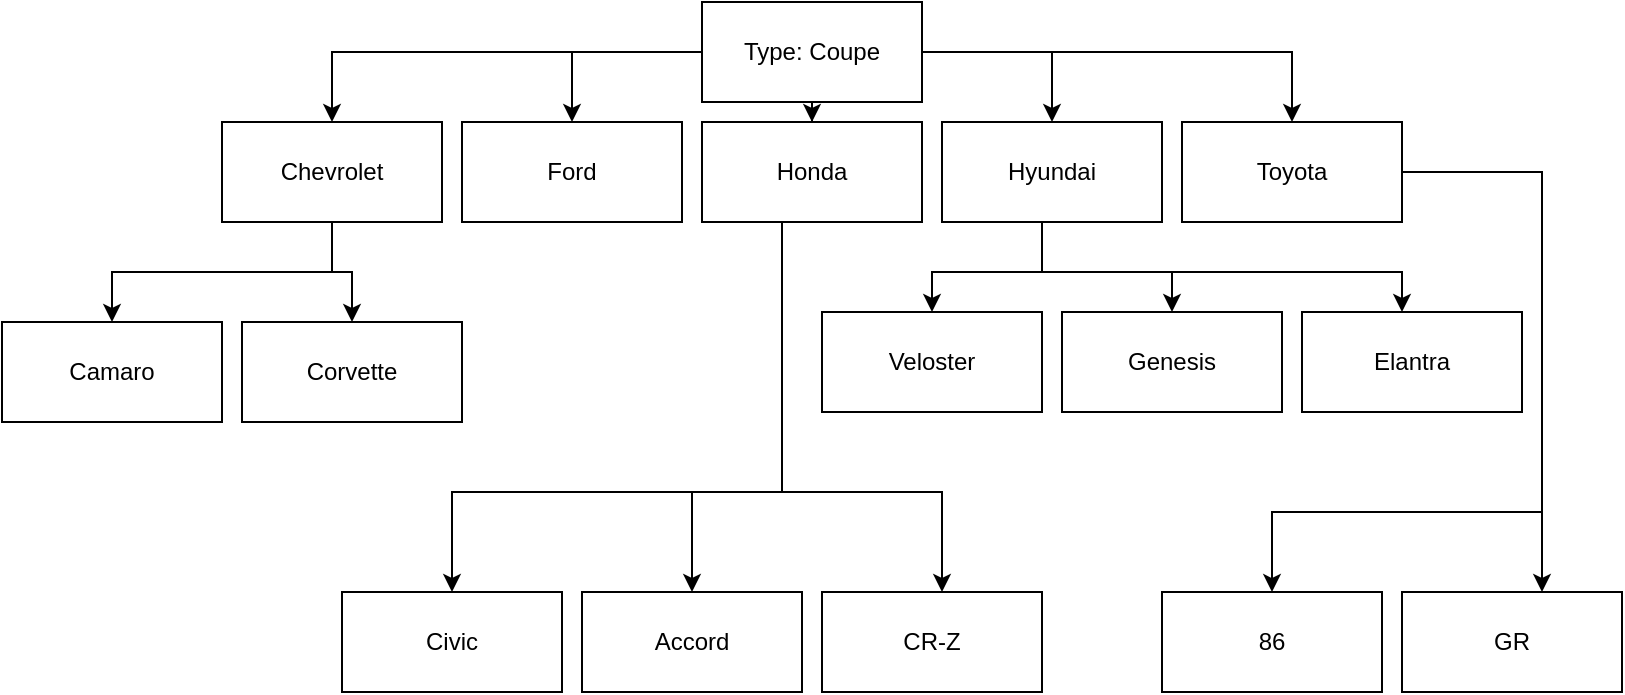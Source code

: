 <mxfile version="22.0.3" type="device" pages="4">
  <diagram id="C5RBs43oDa-KdzZeNtuy" name="Coupe">
    <mxGraphModel dx="1323" dy="932" grid="1" gridSize="10" guides="1" tooltips="1" connect="1" arrows="1" fold="1" page="1" pageScale="1" pageWidth="827" pageHeight="1169" math="0" shadow="0">
      <root>
        <mxCell id="WIyWlLk6GJQsqaUBKTNV-0" />
        <mxCell id="WIyWlLk6GJQsqaUBKTNV-1" parent="WIyWlLk6GJQsqaUBKTNV-0" />
        <mxCell id="TEC39bf14-7v07HxtROs-0" style="edgeStyle=orthogonalEdgeStyle;rounded=0;orthogonalLoop=1;jettySize=auto;html=1;" edge="1" parent="WIyWlLk6GJQsqaUBKTNV-1" source="YfvLvXXdQ2uLKOiTyaYq-8" target="YfvLvXXdQ2uLKOiTyaYq-14">
          <mxGeometry relative="1" as="geometry" />
        </mxCell>
        <mxCell id="TEC39bf14-7v07HxtROs-1" style="edgeStyle=orthogonalEdgeStyle;rounded=0;orthogonalLoop=1;jettySize=auto;html=1;" edge="1" parent="WIyWlLk6GJQsqaUBKTNV-1" source="YfvLvXXdQ2uLKOiTyaYq-8" target="YfvLvXXdQ2uLKOiTyaYq-15">
          <mxGeometry relative="1" as="geometry" />
        </mxCell>
        <mxCell id="TEC39bf14-7v07HxtROs-2" style="edgeStyle=orthogonalEdgeStyle;rounded=0;orthogonalLoop=1;jettySize=auto;html=1;" edge="1" parent="WIyWlLk6GJQsqaUBKTNV-1" source="YfvLvXXdQ2uLKOiTyaYq-8" target="YfvLvXXdQ2uLKOiTyaYq-16">
          <mxGeometry relative="1" as="geometry" />
        </mxCell>
        <mxCell id="TEC39bf14-7v07HxtROs-3" style="edgeStyle=orthogonalEdgeStyle;rounded=0;orthogonalLoop=1;jettySize=auto;html=1;" edge="1" parent="WIyWlLk6GJQsqaUBKTNV-1" source="YfvLvXXdQ2uLKOiTyaYq-8" target="YfvLvXXdQ2uLKOiTyaYq-17">
          <mxGeometry relative="1" as="geometry" />
        </mxCell>
        <mxCell id="TEC39bf14-7v07HxtROs-4" style="edgeStyle=orthogonalEdgeStyle;rounded=0;orthogonalLoop=1;jettySize=auto;html=1;" edge="1" parent="WIyWlLk6GJQsqaUBKTNV-1" source="YfvLvXXdQ2uLKOiTyaYq-8" target="YfvLvXXdQ2uLKOiTyaYq-19">
          <mxGeometry relative="1" as="geometry" />
        </mxCell>
        <mxCell id="YfvLvXXdQ2uLKOiTyaYq-8" value="Type: Coupe" style="html=1;whiteSpace=wrap;" vertex="1" parent="WIyWlLk6GJQsqaUBKTNV-1">
          <mxGeometry x="350" y="55" width="110" height="50" as="geometry" />
        </mxCell>
        <mxCell id="9wJ-hpSK1sCRKTLf4y_i-1" style="edgeStyle=orthogonalEdgeStyle;rounded=0;orthogonalLoop=1;jettySize=auto;html=1;" edge="1" parent="WIyWlLk6GJQsqaUBKTNV-1" source="YfvLvXXdQ2uLKOiTyaYq-14" target="9wJ-hpSK1sCRKTLf4y_i-0">
          <mxGeometry relative="1" as="geometry" />
        </mxCell>
        <mxCell id="9wJ-hpSK1sCRKTLf4y_i-4" style="edgeStyle=orthogonalEdgeStyle;rounded=0;orthogonalLoop=1;jettySize=auto;html=1;" edge="1" parent="WIyWlLk6GJQsqaUBKTNV-1" source="YfvLvXXdQ2uLKOiTyaYq-14" target="9wJ-hpSK1sCRKTLf4y_i-2">
          <mxGeometry relative="1" as="geometry" />
        </mxCell>
        <mxCell id="YfvLvXXdQ2uLKOiTyaYq-14" value="Chevrolet" style="html=1;whiteSpace=wrap;" vertex="1" parent="WIyWlLk6GJQsqaUBKTNV-1">
          <mxGeometry x="110" y="115" width="110" height="50" as="geometry" />
        </mxCell>
        <mxCell id="YfvLvXXdQ2uLKOiTyaYq-15" value="Ford" style="html=1;whiteSpace=wrap;" vertex="1" parent="WIyWlLk6GJQsqaUBKTNV-1">
          <mxGeometry x="230" y="115" width="110" height="50" as="geometry" />
        </mxCell>
        <mxCell id="9wJ-hpSK1sCRKTLf4y_i-6" style="edgeStyle=orthogonalEdgeStyle;rounded=0;orthogonalLoop=1;jettySize=auto;html=1;entryX=0.5;entryY=0;entryDx=0;entryDy=0;" edge="1" parent="WIyWlLk6GJQsqaUBKTNV-1" source="YfvLvXXdQ2uLKOiTyaYq-16" target="9wJ-hpSK1sCRKTLf4y_i-3">
          <mxGeometry relative="1" as="geometry">
            <Array as="points">
              <mxPoint x="390" y="300" />
              <mxPoint x="225" y="300" />
            </Array>
          </mxGeometry>
        </mxCell>
        <mxCell id="9wJ-hpSK1sCRKTLf4y_i-8" style="edgeStyle=orthogonalEdgeStyle;rounded=0;orthogonalLoop=1;jettySize=auto;html=1;" edge="1" parent="WIyWlLk6GJQsqaUBKTNV-1" source="YfvLvXXdQ2uLKOiTyaYq-16" target="9wJ-hpSK1sCRKTLf4y_i-7">
          <mxGeometry relative="1" as="geometry">
            <Array as="points">
              <mxPoint x="390" y="300" />
              <mxPoint x="345" y="300" />
            </Array>
          </mxGeometry>
        </mxCell>
        <mxCell id="9wJ-hpSK1sCRKTLf4y_i-14" style="edgeStyle=orthogonalEdgeStyle;rounded=0;orthogonalLoop=1;jettySize=auto;html=1;" edge="1" parent="WIyWlLk6GJQsqaUBKTNV-1" source="YfvLvXXdQ2uLKOiTyaYq-16" target="9wJ-hpSK1sCRKTLf4y_i-9">
          <mxGeometry relative="1" as="geometry">
            <Array as="points">
              <mxPoint x="390" y="300" />
              <mxPoint x="470" y="300" />
            </Array>
          </mxGeometry>
        </mxCell>
        <mxCell id="YfvLvXXdQ2uLKOiTyaYq-16" value="Honda" style="html=1;whiteSpace=wrap;" vertex="1" parent="WIyWlLk6GJQsqaUBKTNV-1">
          <mxGeometry x="350" y="115" width="110" height="50" as="geometry" />
        </mxCell>
        <mxCell id="9wJ-hpSK1sCRKTLf4y_i-18" style="edgeStyle=orthogonalEdgeStyle;rounded=0;orthogonalLoop=1;jettySize=auto;html=1;" edge="1" parent="WIyWlLk6GJQsqaUBKTNV-1" source="YfvLvXXdQ2uLKOiTyaYq-17" target="9wJ-hpSK1sCRKTLf4y_i-15">
          <mxGeometry relative="1" as="geometry">
            <Array as="points">
              <mxPoint x="520" y="190" />
              <mxPoint x="465" y="190" />
            </Array>
          </mxGeometry>
        </mxCell>
        <mxCell id="9wJ-hpSK1sCRKTLf4y_i-19" style="edgeStyle=orthogonalEdgeStyle;rounded=0;orthogonalLoop=1;jettySize=auto;html=1;" edge="1" parent="WIyWlLk6GJQsqaUBKTNV-1" source="YfvLvXXdQ2uLKOiTyaYq-17" target="9wJ-hpSK1sCRKTLf4y_i-16">
          <mxGeometry relative="1" as="geometry">
            <Array as="points">
              <mxPoint x="520" y="190" />
              <mxPoint x="585" y="190" />
            </Array>
          </mxGeometry>
        </mxCell>
        <mxCell id="9wJ-hpSK1sCRKTLf4y_i-20" style="edgeStyle=orthogonalEdgeStyle;rounded=0;orthogonalLoop=1;jettySize=auto;html=1;" edge="1" parent="WIyWlLk6GJQsqaUBKTNV-1">
          <mxGeometry relative="1" as="geometry">
            <mxPoint x="520" y="165" as="sourcePoint" />
            <mxPoint x="700" y="210" as="targetPoint" />
            <Array as="points">
              <mxPoint x="520" y="190" />
              <mxPoint x="700" y="190" />
            </Array>
          </mxGeometry>
        </mxCell>
        <mxCell id="YfvLvXXdQ2uLKOiTyaYq-17" value="Hyundai" style="html=1;whiteSpace=wrap;" vertex="1" parent="WIyWlLk6GJQsqaUBKTNV-1">
          <mxGeometry x="470" y="115" width="110" height="50" as="geometry" />
        </mxCell>
        <mxCell id="9wJ-hpSK1sCRKTLf4y_i-21" style="edgeStyle=orthogonalEdgeStyle;rounded=0;orthogonalLoop=1;jettySize=auto;html=1;" edge="1" parent="WIyWlLk6GJQsqaUBKTNV-1" source="YfvLvXXdQ2uLKOiTyaYq-19" target="9wJ-hpSK1sCRKTLf4y_i-23">
          <mxGeometry relative="1" as="geometry">
            <mxPoint x="770" y="350" as="targetPoint" />
            <Array as="points">
              <mxPoint x="770" y="140" />
            </Array>
          </mxGeometry>
        </mxCell>
        <mxCell id="9wJ-hpSK1sCRKTLf4y_i-24" style="edgeStyle=orthogonalEdgeStyle;rounded=0;orthogonalLoop=1;jettySize=auto;html=1;entryX=0.5;entryY=0;entryDx=0;entryDy=0;" edge="1" parent="WIyWlLk6GJQsqaUBKTNV-1" source="YfvLvXXdQ2uLKOiTyaYq-19" target="9wJ-hpSK1sCRKTLf4y_i-22">
          <mxGeometry relative="1" as="geometry">
            <Array as="points">
              <mxPoint x="770" y="140" />
              <mxPoint x="770" y="310" />
              <mxPoint x="635" y="310" />
            </Array>
          </mxGeometry>
        </mxCell>
        <mxCell id="YfvLvXXdQ2uLKOiTyaYq-19" value="Toyota" style="html=1;whiteSpace=wrap;" vertex="1" parent="WIyWlLk6GJQsqaUBKTNV-1">
          <mxGeometry x="590" y="115" width="110" height="50" as="geometry" />
        </mxCell>
        <mxCell id="9wJ-hpSK1sCRKTLf4y_i-0" value="Camaro" style="html=1;whiteSpace=wrap;" vertex="1" parent="WIyWlLk6GJQsqaUBKTNV-1">
          <mxGeometry y="215" width="110" height="50" as="geometry" />
        </mxCell>
        <mxCell id="9wJ-hpSK1sCRKTLf4y_i-2" value="Corvette" style="html=1;whiteSpace=wrap;" vertex="1" parent="WIyWlLk6GJQsqaUBKTNV-1">
          <mxGeometry x="120" y="215" width="110" height="50" as="geometry" />
        </mxCell>
        <mxCell id="9wJ-hpSK1sCRKTLf4y_i-3" value="Civic" style="html=1;whiteSpace=wrap;" vertex="1" parent="WIyWlLk6GJQsqaUBKTNV-1">
          <mxGeometry x="170" y="350" width="110" height="50" as="geometry" />
        </mxCell>
        <mxCell id="9wJ-hpSK1sCRKTLf4y_i-7" value="Accord" style="html=1;whiteSpace=wrap;" vertex="1" parent="WIyWlLk6GJQsqaUBKTNV-1">
          <mxGeometry x="290" y="350" width="110" height="50" as="geometry" />
        </mxCell>
        <mxCell id="9wJ-hpSK1sCRKTLf4y_i-9" value="CR-Z" style="html=1;whiteSpace=wrap;" vertex="1" parent="WIyWlLk6GJQsqaUBKTNV-1">
          <mxGeometry x="410" y="350" width="110" height="50" as="geometry" />
        </mxCell>
        <mxCell id="9wJ-hpSK1sCRKTLf4y_i-15" value="Veloster" style="html=1;whiteSpace=wrap;" vertex="1" parent="WIyWlLk6GJQsqaUBKTNV-1">
          <mxGeometry x="410" y="210" width="110" height="50" as="geometry" />
        </mxCell>
        <mxCell id="9wJ-hpSK1sCRKTLf4y_i-16" value="Genesis" style="html=1;whiteSpace=wrap;" vertex="1" parent="WIyWlLk6GJQsqaUBKTNV-1">
          <mxGeometry x="530" y="210" width="110" height="50" as="geometry" />
        </mxCell>
        <mxCell id="9wJ-hpSK1sCRKTLf4y_i-17" value="Elantra" style="html=1;whiteSpace=wrap;" vertex="1" parent="WIyWlLk6GJQsqaUBKTNV-1">
          <mxGeometry x="650" y="210" width="110" height="50" as="geometry" />
        </mxCell>
        <mxCell id="9wJ-hpSK1sCRKTLf4y_i-22" value="86" style="html=1;whiteSpace=wrap;" vertex="1" parent="WIyWlLk6GJQsqaUBKTNV-1">
          <mxGeometry x="580" y="350" width="110" height="50" as="geometry" />
        </mxCell>
        <mxCell id="9wJ-hpSK1sCRKTLf4y_i-23" value="GR" style="html=1;whiteSpace=wrap;" vertex="1" parent="WIyWlLk6GJQsqaUBKTNV-1">
          <mxGeometry x="700" y="350" width="110" height="50" as="geometry" />
        </mxCell>
      </root>
    </mxGraphModel>
  </diagram>
  <diagram id="pM9KgGDi7ofe8N7PUY6t" name="Sedan">
    <mxGraphModel dx="3119" dy="1597" grid="1" gridSize="10" guides="1" tooltips="1" connect="1" arrows="1" fold="1" page="1" pageScale="1" pageWidth="850" pageHeight="1100" math="0" shadow="0">
      <root>
        <mxCell id="0" />
        <mxCell id="1" parent="0" />
        <mxCell id="9plVrItZL2sAdA1Covgh-1" style="edgeStyle=orthogonalEdgeStyle;rounded=0;orthogonalLoop=1;jettySize=auto;html=1;" edge="1" parent="1" source="9plVrItZL2sAdA1Covgh-6" target="9plVrItZL2sAdA1Covgh-7">
          <mxGeometry relative="1" as="geometry" />
        </mxCell>
        <mxCell id="9plVrItZL2sAdA1Covgh-2" style="edgeStyle=orthogonalEdgeStyle;rounded=0;orthogonalLoop=1;jettySize=auto;html=1;" edge="1" parent="1" source="9plVrItZL2sAdA1Covgh-6" target="9plVrItZL2sAdA1Covgh-8">
          <mxGeometry relative="1" as="geometry" />
        </mxCell>
        <mxCell id="9plVrItZL2sAdA1Covgh-3" style="edgeStyle=orthogonalEdgeStyle;rounded=0;orthogonalLoop=1;jettySize=auto;html=1;" edge="1" parent="1" source="9plVrItZL2sAdA1Covgh-6" target="9plVrItZL2sAdA1Covgh-9">
          <mxGeometry relative="1" as="geometry" />
        </mxCell>
        <mxCell id="9plVrItZL2sAdA1Covgh-4" style="edgeStyle=orthogonalEdgeStyle;rounded=0;orthogonalLoop=1;jettySize=auto;html=1;" edge="1" parent="1" source="9plVrItZL2sAdA1Covgh-6" target="9plVrItZL2sAdA1Covgh-10">
          <mxGeometry relative="1" as="geometry" />
        </mxCell>
        <mxCell id="9plVrItZL2sAdA1Covgh-5" style="edgeStyle=orthogonalEdgeStyle;rounded=0;orthogonalLoop=1;jettySize=auto;html=1;" edge="1" parent="1" source="9plVrItZL2sAdA1Covgh-6" target="9plVrItZL2sAdA1Covgh-11">
          <mxGeometry relative="1" as="geometry" />
        </mxCell>
        <mxCell id="9plVrItZL2sAdA1Covgh-6" value="Type: Sedan" style="html=1;whiteSpace=wrap;" vertex="1" parent="1">
          <mxGeometry x="350" y="40" width="110" height="50" as="geometry" />
        </mxCell>
        <mxCell id="g2IOx9n7Sjnx91dgmhle-33" style="edgeStyle=orthogonalEdgeStyle;rounded=0;orthogonalLoop=1;jettySize=auto;html=1;entryX=0.5;entryY=0;entryDx=0;entryDy=0;" edge="1" parent="1" source="9plVrItZL2sAdA1Covgh-7" target="g2IOx9n7Sjnx91dgmhle-1">
          <mxGeometry relative="1" as="geometry" />
        </mxCell>
        <mxCell id="g2IOx9n7Sjnx91dgmhle-34" style="edgeStyle=orthogonalEdgeStyle;rounded=0;orthogonalLoop=1;jettySize=auto;html=1;entryX=0.5;entryY=0;entryDx=0;entryDy=0;" edge="1" parent="1" source="9plVrItZL2sAdA1Covgh-7" target="g2IOx9n7Sjnx91dgmhle-2">
          <mxGeometry relative="1" as="geometry" />
        </mxCell>
        <mxCell id="g2IOx9n7Sjnx91dgmhle-35" style="edgeStyle=orthogonalEdgeStyle;rounded=0;orthogonalLoop=1;jettySize=auto;html=1;entryX=0.5;entryY=0;entryDx=0;entryDy=0;" edge="1" parent="1" source="9plVrItZL2sAdA1Covgh-7" target="g2IOx9n7Sjnx91dgmhle-3">
          <mxGeometry relative="1" as="geometry" />
        </mxCell>
        <mxCell id="9plVrItZL2sAdA1Covgh-7" value="Chevrolet" style="html=1;whiteSpace=wrap;" vertex="1" parent="1">
          <mxGeometry x="110" y="140" width="110" height="50" as="geometry" />
        </mxCell>
        <mxCell id="g2IOx9n7Sjnx91dgmhle-15" style="edgeStyle=orthogonalEdgeStyle;rounded=0;orthogonalLoop=1;jettySize=auto;html=1;" edge="1" parent="1" source="9plVrItZL2sAdA1Covgh-8" target="g2IOx9n7Sjnx91dgmhle-14">
          <mxGeometry relative="1" as="geometry">
            <Array as="points">
              <mxPoint x="285" y="270" />
              <mxPoint x="145" y="270" />
            </Array>
          </mxGeometry>
        </mxCell>
        <mxCell id="g2IOx9n7Sjnx91dgmhle-32" style="edgeStyle=orthogonalEdgeStyle;rounded=0;orthogonalLoop=1;jettySize=auto;html=1;" edge="1" parent="1" source="9plVrItZL2sAdA1Covgh-8" target="g2IOx9n7Sjnx91dgmhle-13">
          <mxGeometry relative="1" as="geometry">
            <Array as="points">
              <mxPoint x="285" y="270" />
              <mxPoint x="285" y="270" />
            </Array>
          </mxGeometry>
        </mxCell>
        <mxCell id="9plVrItZL2sAdA1Covgh-8" value="Ford" style="html=1;whiteSpace=wrap;" vertex="1" parent="1">
          <mxGeometry x="230" y="140" width="110" height="50" as="geometry" />
        </mxCell>
        <mxCell id="g2IOx9n7Sjnx91dgmhle-26" style="edgeStyle=orthogonalEdgeStyle;rounded=0;orthogonalLoop=1;jettySize=auto;html=1;" edge="1" parent="1" source="9plVrItZL2sAdA1Covgh-9" target="g2IOx9n7Sjnx91dgmhle-24">
          <mxGeometry relative="1" as="geometry" />
        </mxCell>
        <mxCell id="g2IOx9n7Sjnx91dgmhle-27" style="edgeStyle=orthogonalEdgeStyle;rounded=0;orthogonalLoop=1;jettySize=auto;html=1;entryX=0.25;entryY=0;entryDx=0;entryDy=0;" edge="1" parent="1" source="9plVrItZL2sAdA1Covgh-9" target="g2IOx9n7Sjnx91dgmhle-23">
          <mxGeometry relative="1" as="geometry" />
        </mxCell>
        <mxCell id="g2IOx9n7Sjnx91dgmhle-29" style="edgeStyle=orthogonalEdgeStyle;rounded=0;orthogonalLoop=1;jettySize=auto;html=1;entryX=1;entryY=0.5;entryDx=0;entryDy=0;" edge="1" parent="1" source="9plVrItZL2sAdA1Covgh-9" target="g2IOx9n7Sjnx91dgmhle-21">
          <mxGeometry relative="1" as="geometry">
            <Array as="points">
              <mxPoint x="405" y="210" />
              <mxPoint x="550" y="210" />
              <mxPoint x="550" y="335" />
            </Array>
          </mxGeometry>
        </mxCell>
        <mxCell id="g2IOx9n7Sjnx91dgmhle-30" style="edgeStyle=orthogonalEdgeStyle;rounded=0;orthogonalLoop=1;jettySize=auto;html=1;entryX=0;entryY=0.5;entryDx=0;entryDy=0;" edge="1" parent="1" source="9plVrItZL2sAdA1Covgh-9" target="g2IOx9n7Sjnx91dgmhle-22">
          <mxGeometry relative="1" as="geometry">
            <Array as="points">
              <mxPoint x="405" y="210" />
              <mxPoint x="550" y="210" />
              <mxPoint x="550" y="335" />
            </Array>
          </mxGeometry>
        </mxCell>
        <mxCell id="9plVrItZL2sAdA1Covgh-9" value="Honda" style="html=1;whiteSpace=wrap;" vertex="1" parent="1">
          <mxGeometry x="350" y="140" width="110" height="50" as="geometry" />
        </mxCell>
        <mxCell id="12aVyBaIoyNtVh82mICh-3" style="edgeStyle=orthogonalEdgeStyle;rounded=0;orthogonalLoop=1;jettySize=auto;html=1;entryX=0.5;entryY=0;entryDx=0;entryDy=0;exitX=0.5;exitY=1;exitDx=0;exitDy=0;" edge="1" parent="1" source="9plVrItZL2sAdA1Covgh-10" target="g2IOx9n7Sjnx91dgmhle-46">
          <mxGeometry relative="1" as="geometry">
            <Array as="points">
              <mxPoint x="525" y="200" />
              <mxPoint x="570" y="200" />
              <mxPoint x="570" y="290" />
              <mxPoint x="810" y="290" />
              <mxPoint x="810" y="470" />
              <mxPoint x="675" y="470" />
            </Array>
          </mxGeometry>
        </mxCell>
        <mxCell id="12aVyBaIoyNtVh82mICh-4" style="edgeStyle=orthogonalEdgeStyle;rounded=0;orthogonalLoop=1;jettySize=auto;html=1;exitX=0.5;exitY=1;exitDx=0;exitDy=0;" edge="1" parent="1" source="9plVrItZL2sAdA1Covgh-10" target="g2IOx9n7Sjnx91dgmhle-47">
          <mxGeometry relative="1" as="geometry">
            <Array as="points">
              <mxPoint x="525" y="200" />
              <mxPoint x="570" y="200" />
              <mxPoint x="570" y="290" />
              <mxPoint x="810" y="290" />
            </Array>
          </mxGeometry>
        </mxCell>
        <mxCell id="12aVyBaIoyNtVh82mICh-7" style="edgeStyle=orthogonalEdgeStyle;rounded=0;orthogonalLoop=1;jettySize=auto;html=1;exitX=0.5;exitY=1;exitDx=0;exitDy=0;" edge="1" parent="1" source="9plVrItZL2sAdA1Covgh-10" target="g2IOx9n7Sjnx91dgmhle-48">
          <mxGeometry relative="1" as="geometry">
            <Array as="points">
              <mxPoint x="525" y="200" />
              <mxPoint x="570" y="200" />
              <mxPoint x="570" y="290" />
              <mxPoint x="810" y="290" />
              <mxPoint x="810" y="470" />
              <mxPoint x="915" y="470" />
            </Array>
          </mxGeometry>
        </mxCell>
        <mxCell id="12aVyBaIoyNtVh82mICh-8" style="edgeStyle=orthogonalEdgeStyle;rounded=0;orthogonalLoop=1;jettySize=auto;html=1;exitX=0.5;exitY=1;exitDx=0;exitDy=0;" edge="1" parent="1" source="9plVrItZL2sAdA1Covgh-10" target="g2IOx9n7Sjnx91dgmhle-49">
          <mxGeometry relative="1" as="geometry">
            <Array as="points">
              <mxPoint x="525" y="200" />
              <mxPoint x="570" y="200" />
              <mxPoint x="570" y="290" />
              <mxPoint x="810" y="290" />
              <mxPoint x="810" y="470" />
              <mxPoint x="1035" y="470" />
            </Array>
          </mxGeometry>
        </mxCell>
        <mxCell id="9plVrItZL2sAdA1Covgh-10" value="Hyundai" style="html=1;whiteSpace=wrap;" vertex="1" parent="1">
          <mxGeometry x="470" y="140" width="110" height="50" as="geometry" />
        </mxCell>
        <mxCell id="xtXwI_z-ulZffb0_0070-21" style="edgeStyle=orthogonalEdgeStyle;rounded=0;orthogonalLoop=1;jettySize=auto;html=1;" edge="1" parent="1" source="9plVrItZL2sAdA1Covgh-11" target="xtXwI_z-ulZffb0_0070-1">
          <mxGeometry relative="1" as="geometry" />
        </mxCell>
        <mxCell id="xtXwI_z-ulZffb0_0070-22" style="edgeStyle=orthogonalEdgeStyle;rounded=0;orthogonalLoop=1;jettySize=auto;html=1;" edge="1" parent="1" source="9plVrItZL2sAdA1Covgh-11" target="xtXwI_z-ulZffb0_0070-2">
          <mxGeometry relative="1" as="geometry" />
        </mxCell>
        <mxCell id="xtXwI_z-ulZffb0_0070-23" style="edgeStyle=orthogonalEdgeStyle;rounded=0;orthogonalLoop=1;jettySize=auto;html=1;" edge="1" parent="1" source="9plVrItZL2sAdA1Covgh-11" target="xtXwI_z-ulZffb0_0070-3">
          <mxGeometry relative="1" as="geometry" />
        </mxCell>
        <mxCell id="9plVrItZL2sAdA1Covgh-11" value="Toyota" style="html=1;whiteSpace=wrap;" vertex="1" parent="1">
          <mxGeometry x="590" y="140" width="110" height="50" as="geometry" />
        </mxCell>
        <mxCell id="g2IOx9n7Sjnx91dgmhle-1" value="Cruze" style="html=1;whiteSpace=wrap;" vertex="1" parent="1">
          <mxGeometry x="-250" y="220" width="110" height="50" as="geometry" />
        </mxCell>
        <mxCell id="g2IOx9n7Sjnx91dgmhle-11" style="edgeStyle=orthogonalEdgeStyle;rounded=0;orthogonalLoop=1;jettySize=auto;html=1;" edge="1" parent="1" source="g2IOx9n7Sjnx91dgmhle-2" target="g2IOx9n7Sjnx91dgmhle-9">
          <mxGeometry relative="1" as="geometry">
            <Array as="points">
              <mxPoint x="-75" y="280" />
              <mxPoint x="-125" y="280" />
            </Array>
          </mxGeometry>
        </mxCell>
        <mxCell id="g2IOx9n7Sjnx91dgmhle-12" style="edgeStyle=orthogonalEdgeStyle;rounded=0;orthogonalLoop=1;jettySize=auto;html=1;" edge="1" parent="1" source="g2IOx9n7Sjnx91dgmhle-2" target="g2IOx9n7Sjnx91dgmhle-10">
          <mxGeometry relative="1" as="geometry">
            <Array as="points">
              <mxPoint x="-75" y="280" />
              <mxPoint x="-5" y="280" />
            </Array>
          </mxGeometry>
        </mxCell>
        <mxCell id="g2IOx9n7Sjnx91dgmhle-2" value="Malibu" style="html=1;whiteSpace=wrap;" vertex="1" parent="1">
          <mxGeometry x="-130" y="220" width="110" height="50" as="geometry" />
        </mxCell>
        <mxCell id="g2IOx9n7Sjnx91dgmhle-3" value="Sonic" style="html=1;whiteSpace=wrap;" vertex="1" parent="1">
          <mxGeometry x="-10" y="220" width="110" height="50" as="geometry" />
        </mxCell>
        <mxCell id="g2IOx9n7Sjnx91dgmhle-9" value="2019" style="html=1;whiteSpace=wrap;" vertex="1" parent="1">
          <mxGeometry x="-180" y="300" width="110" height="50" as="geometry" />
        </mxCell>
        <mxCell id="g2IOx9n7Sjnx91dgmhle-10" value="2022" style="html=1;whiteSpace=wrap;" vertex="1" parent="1">
          <mxGeometry x="-60" y="300" width="110" height="50" as="geometry" />
        </mxCell>
        <mxCell id="g2IOx9n7Sjnx91dgmhle-13" value="Taurus" style="html=1;whiteSpace=wrap;" vertex="1" parent="1">
          <mxGeometry x="210" y="290" width="110" height="50" as="geometry" />
        </mxCell>
        <mxCell id="g2IOx9n7Sjnx91dgmhle-19" style="edgeStyle=orthogonalEdgeStyle;rounded=0;orthogonalLoop=1;jettySize=auto;html=1;" edge="1" parent="1" source="g2IOx9n7Sjnx91dgmhle-14" target="g2IOx9n7Sjnx91dgmhle-17">
          <mxGeometry relative="1" as="geometry">
            <Array as="points">
              <mxPoint x="145" y="350" />
              <mxPoint x="105" y="350" />
            </Array>
          </mxGeometry>
        </mxCell>
        <mxCell id="g2IOx9n7Sjnx91dgmhle-31" style="edgeStyle=orthogonalEdgeStyle;rounded=0;orthogonalLoop=1;jettySize=auto;html=1;" edge="1" parent="1" source="g2IOx9n7Sjnx91dgmhle-14" target="g2IOx9n7Sjnx91dgmhle-18">
          <mxGeometry relative="1" as="geometry">
            <Array as="points">
              <mxPoint x="145" y="350" />
              <mxPoint x="210" y="350" />
            </Array>
          </mxGeometry>
        </mxCell>
        <mxCell id="g2IOx9n7Sjnx91dgmhle-14" value="Fusion" style="html=1;whiteSpace=wrap;" vertex="1" parent="1">
          <mxGeometry x="90" y="290" width="110" height="50" as="geometry" />
        </mxCell>
        <mxCell id="g2IOx9n7Sjnx91dgmhle-17" value="2015" style="html=1;whiteSpace=wrap;" vertex="1" parent="1">
          <mxGeometry x="50" y="370" width="110" height="50" as="geometry" />
        </mxCell>
        <mxCell id="g2IOx9n7Sjnx91dgmhle-18" value="2017" style="html=1;whiteSpace=wrap;" vertex="1" parent="1">
          <mxGeometry x="170" y="370" width="110" height="50" as="geometry" />
        </mxCell>
        <mxCell id="g2IOx9n7Sjnx91dgmhle-42" style="edgeStyle=orthogonalEdgeStyle;rounded=0;orthogonalLoop=1;jettySize=auto;html=1;" edge="1" parent="1" source="g2IOx9n7Sjnx91dgmhle-21" target="g2IOx9n7Sjnx91dgmhle-38">
          <mxGeometry relative="1" as="geometry">
            <Array as="points">
              <mxPoint x="465" y="370" />
              <mxPoint x="365" y="370" />
            </Array>
          </mxGeometry>
        </mxCell>
        <mxCell id="g2IOx9n7Sjnx91dgmhle-43" style="edgeStyle=orthogonalEdgeStyle;rounded=0;orthogonalLoop=1;jettySize=auto;html=1;" edge="1" parent="1" source="g2IOx9n7Sjnx91dgmhle-21" target="g2IOx9n7Sjnx91dgmhle-39">
          <mxGeometry relative="1" as="geometry">
            <Array as="points">
              <mxPoint x="465" y="370" />
              <mxPoint x="485" y="370" />
            </Array>
          </mxGeometry>
        </mxCell>
        <mxCell id="g2IOx9n7Sjnx91dgmhle-21" value="Accord" style="html=1;whiteSpace=wrap;" vertex="1" parent="1">
          <mxGeometry x="410" y="310" width="110" height="50" as="geometry" />
        </mxCell>
        <mxCell id="g2IOx9n7Sjnx91dgmhle-44" style="edgeStyle=orthogonalEdgeStyle;rounded=0;orthogonalLoop=1;jettySize=auto;html=1;entryX=0.5;entryY=0;entryDx=0;entryDy=0;" edge="1" parent="1" source="g2IOx9n7Sjnx91dgmhle-22" target="g2IOx9n7Sjnx91dgmhle-37">
          <mxGeometry relative="1" as="geometry">
            <Array as="points">
              <mxPoint x="625" y="370" />
              <mxPoint x="615" y="370" />
            </Array>
          </mxGeometry>
        </mxCell>
        <mxCell id="g2IOx9n7Sjnx91dgmhle-45" style="edgeStyle=orthogonalEdgeStyle;rounded=0;orthogonalLoop=1;jettySize=auto;html=1;" edge="1" parent="1" source="g2IOx9n7Sjnx91dgmhle-22" target="g2IOx9n7Sjnx91dgmhle-36">
          <mxGeometry relative="1" as="geometry">
            <Array as="points">
              <mxPoint x="625" y="370" />
              <mxPoint x="735" y="370" />
            </Array>
          </mxGeometry>
        </mxCell>
        <mxCell id="g2IOx9n7Sjnx91dgmhle-22" value="Civic" style="html=1;whiteSpace=wrap;" vertex="1" parent="1">
          <mxGeometry x="570" y="310" width="110" height="50" as="geometry" />
        </mxCell>
        <mxCell id="g2IOx9n7Sjnx91dgmhle-23" value="Insight" style="html=1;whiteSpace=wrap;" vertex="1" parent="1">
          <mxGeometry x="420" y="230" width="110" height="50" as="geometry" />
        </mxCell>
        <mxCell id="g2IOx9n7Sjnx91dgmhle-24" value="Clarity" style="html=1;whiteSpace=wrap;" vertex="1" parent="1">
          <mxGeometry x="300" y="230" width="110" height="50" as="geometry" />
        </mxCell>
        <mxCell id="g2IOx9n7Sjnx91dgmhle-36" value="2022" style="html=1;whiteSpace=wrap;" vertex="1" parent="1">
          <mxGeometry x="680" y="390" width="110" height="50" as="geometry" />
        </mxCell>
        <mxCell id="g2IOx9n7Sjnx91dgmhle-37" value="2015" style="html=1;whiteSpace=wrap;" vertex="1" parent="1">
          <mxGeometry x="560" y="390" width="110" height="50" as="geometry" />
        </mxCell>
        <mxCell id="g2IOx9n7Sjnx91dgmhle-38" value="2019&lt;span style=&quot;white-space: pre;&quot;&gt;&#x9;&lt;/span&gt;" style="html=1;whiteSpace=wrap;" vertex="1" parent="1">
          <mxGeometry x="310" y="390" width="110" height="50" as="geometry" />
        </mxCell>
        <mxCell id="g2IOx9n7Sjnx91dgmhle-39" value="2021" style="html=1;whiteSpace=wrap;" vertex="1" parent="1">
          <mxGeometry x="430" y="390" width="110" height="50" as="geometry" />
        </mxCell>
        <mxCell id="g2IOx9n7Sjnx91dgmhle-46" value="Accent" style="html=1;whiteSpace=wrap;" vertex="1" parent="1">
          <mxGeometry x="620" y="490" width="110" height="50" as="geometry" />
        </mxCell>
        <mxCell id="12aVyBaIoyNtVh82mICh-30" style="edgeStyle=orthogonalEdgeStyle;rounded=0;orthogonalLoop=1;jettySize=auto;html=1;" edge="1" parent="1" source="g2IOx9n7Sjnx91dgmhle-47" target="12aVyBaIoyNtVh82mICh-9">
          <mxGeometry relative="1" as="geometry">
            <Array as="points">
              <mxPoint x="795" y="550" />
              <mxPoint x="685" y="550" />
            </Array>
          </mxGeometry>
        </mxCell>
        <mxCell id="12aVyBaIoyNtVh82mICh-33" style="edgeStyle=orthogonalEdgeStyle;rounded=0;orthogonalLoop=1;jettySize=auto;html=1;" edge="1" parent="1" source="g2IOx9n7Sjnx91dgmhle-47" target="12aVyBaIoyNtVh82mICh-10">
          <mxGeometry relative="1" as="geometry">
            <Array as="points">
              <mxPoint x="795" y="550" />
              <mxPoint x="815" y="550" />
            </Array>
          </mxGeometry>
        </mxCell>
        <mxCell id="12aVyBaIoyNtVh82mICh-34" style="edgeStyle=orthogonalEdgeStyle;rounded=0;orthogonalLoop=1;jettySize=auto;html=1;" edge="1" parent="1" source="g2IOx9n7Sjnx91dgmhle-47" target="12aVyBaIoyNtVh82mICh-11">
          <mxGeometry relative="1" as="geometry">
            <Array as="points">
              <mxPoint x="795" y="550" />
              <mxPoint x="925" y="550" />
            </Array>
          </mxGeometry>
        </mxCell>
        <mxCell id="g2IOx9n7Sjnx91dgmhle-47" value="Elantra" style="html=1;whiteSpace=wrap;" vertex="1" parent="1">
          <mxGeometry x="740" y="490" width="110" height="50" as="geometry" />
        </mxCell>
        <mxCell id="g2IOx9n7Sjnx91dgmhle-48" value="IONIC" style="html=1;whiteSpace=wrap;" vertex="1" parent="1">
          <mxGeometry x="860" y="490" width="110" height="50" as="geometry" />
        </mxCell>
        <mxCell id="12aVyBaIoyNtVh82mICh-28" style="edgeStyle=orthogonalEdgeStyle;rounded=0;orthogonalLoop=1;jettySize=auto;html=1;" edge="1" parent="1" source="g2IOx9n7Sjnx91dgmhle-49" target="12aVyBaIoyNtVh82mICh-15">
          <mxGeometry relative="1" as="geometry" />
        </mxCell>
        <mxCell id="12aVyBaIoyNtVh82mICh-29" style="edgeStyle=orthogonalEdgeStyle;rounded=0;orthogonalLoop=1;jettySize=auto;html=1;" edge="1" parent="1" source="g2IOx9n7Sjnx91dgmhle-49" target="12aVyBaIoyNtVh82mICh-16">
          <mxGeometry relative="1" as="geometry" />
        </mxCell>
        <mxCell id="g2IOx9n7Sjnx91dgmhle-49" value="Sonata" style="html=1;whiteSpace=wrap;" vertex="1" parent="1">
          <mxGeometry x="980" y="490" width="110" height="50" as="geometry" />
        </mxCell>
        <mxCell id="12aVyBaIoyNtVh82mICh-9" value="2017" style="html=1;whiteSpace=wrap;" vertex="1" parent="1">
          <mxGeometry x="630" y="570" width="110" height="50" as="geometry" />
        </mxCell>
        <mxCell id="12aVyBaIoyNtVh82mICh-10" value="2021" style="html=1;whiteSpace=wrap;" vertex="1" parent="1">
          <mxGeometry x="750" y="570" width="110" height="50" as="geometry" />
        </mxCell>
        <mxCell id="12aVyBaIoyNtVh82mICh-11" value="2022" style="html=1;whiteSpace=wrap;" vertex="1" parent="1">
          <mxGeometry x="870" y="570" width="110" height="50" as="geometry" />
        </mxCell>
        <mxCell id="12aVyBaIoyNtVh82mICh-15" value="2021" style="html=1;whiteSpace=wrap;" vertex="1" parent="1">
          <mxGeometry x="1000" y="570" width="110" height="50" as="geometry" />
        </mxCell>
        <mxCell id="12aVyBaIoyNtVh82mICh-16" value="2022" style="html=1;whiteSpace=wrap;" vertex="1" parent="1">
          <mxGeometry x="1120" y="570" width="110" height="50" as="geometry" />
        </mxCell>
        <mxCell id="xtXwI_z-ulZffb0_0070-13" style="edgeStyle=orthogonalEdgeStyle;rounded=0;orthogonalLoop=1;jettySize=auto;html=1;" edge="1" parent="1" source="xtXwI_z-ulZffb0_0070-1" target="xtXwI_z-ulZffb0_0070-4">
          <mxGeometry relative="1" as="geometry" />
        </mxCell>
        <mxCell id="xtXwI_z-ulZffb0_0070-14" style="edgeStyle=orthogonalEdgeStyle;rounded=0;orthogonalLoop=1;jettySize=auto;html=1;" edge="1" parent="1" source="xtXwI_z-ulZffb0_0070-1" target="xtXwI_z-ulZffb0_0070-5">
          <mxGeometry relative="1" as="geometry" />
        </mxCell>
        <mxCell id="xtXwI_z-ulZffb0_0070-1" value="Avalon" style="html=1;whiteSpace=wrap;" vertex="1" parent="1">
          <mxGeometry x="950" y="200" width="110" height="50" as="geometry" />
        </mxCell>
        <mxCell id="xtXwI_z-ulZffb0_0070-17" style="edgeStyle=orthogonalEdgeStyle;rounded=0;orthogonalLoop=1;jettySize=auto;html=1;" edge="1" parent="1" source="xtXwI_z-ulZffb0_0070-2" target="xtXwI_z-ulZffb0_0070-6">
          <mxGeometry relative="1" as="geometry" />
        </mxCell>
        <mxCell id="xtXwI_z-ulZffb0_0070-18" style="edgeStyle=orthogonalEdgeStyle;rounded=0;orthogonalLoop=1;jettySize=auto;html=1;" edge="1" parent="1" source="xtXwI_z-ulZffb0_0070-2" target="xtXwI_z-ulZffb0_0070-7">
          <mxGeometry relative="1" as="geometry">
            <Array as="points">
              <mxPoint x="1125" y="270" />
              <mxPoint x="1265" y="270" />
            </Array>
          </mxGeometry>
        </mxCell>
        <mxCell id="xtXwI_z-ulZffb0_0070-2" value="Camry" style="html=1;whiteSpace=wrap;" vertex="1" parent="1">
          <mxGeometry x="1070" y="200" width="110" height="50" as="geometry" />
        </mxCell>
        <mxCell id="xtXwI_z-ulZffb0_0070-19" style="edgeStyle=orthogonalEdgeStyle;rounded=0;orthogonalLoop=1;jettySize=auto;html=1;" edge="1" parent="1" source="xtXwI_z-ulZffb0_0070-3" target="xtXwI_z-ulZffb0_0070-8">
          <mxGeometry relative="1" as="geometry" />
        </mxCell>
        <mxCell id="xtXwI_z-ulZffb0_0070-20" style="edgeStyle=orthogonalEdgeStyle;rounded=0;orthogonalLoop=1;jettySize=auto;html=1;" edge="1" parent="1" source="xtXwI_z-ulZffb0_0070-3" target="xtXwI_z-ulZffb0_0070-9">
          <mxGeometry relative="1" as="geometry" />
        </mxCell>
        <mxCell id="xtXwI_z-ulZffb0_0070-3" value="Corolla" style="html=1;whiteSpace=wrap;" vertex="1" parent="1">
          <mxGeometry x="1190" y="200" width="110" height="50" as="geometry" />
        </mxCell>
        <mxCell id="xtXwI_z-ulZffb0_0070-4" value="2014" style="html=1;whiteSpace=wrap;" vertex="1" parent="1">
          <mxGeometry x="840" y="290" width="110" height="50" as="geometry" />
        </mxCell>
        <mxCell id="xtXwI_z-ulZffb0_0070-5" value="2018" style="html=1;whiteSpace=wrap;" vertex="1" parent="1">
          <mxGeometry x="960" y="290" width="110" height="50" as="geometry" />
        </mxCell>
        <mxCell id="xtXwI_z-ulZffb0_0070-6" value="2020" style="html=1;whiteSpace=wrap;" vertex="1" parent="1">
          <mxGeometry x="1090" y="290" width="110" height="50" as="geometry" />
        </mxCell>
        <mxCell id="xtXwI_z-ulZffb0_0070-7" value="2023" style="html=1;whiteSpace=wrap;" vertex="1" parent="1">
          <mxGeometry x="1210" y="290" width="110" height="50" as="geometry" />
        </mxCell>
        <mxCell id="xtXwI_z-ulZffb0_0070-8" value="2020" style="html=1;whiteSpace=wrap;" vertex="1" parent="1">
          <mxGeometry x="1340" y="290" width="110" height="50" as="geometry" />
        </mxCell>
        <mxCell id="xtXwI_z-ulZffb0_0070-9" value="2021" style="html=1;whiteSpace=wrap;" vertex="1" parent="1">
          <mxGeometry x="1460" y="290" width="110" height="50" as="geometry" />
        </mxCell>
      </root>
    </mxGraphModel>
  </diagram>
  <diagram id="plNjrFt3l2I0UYpXdf8i" name="SUV">
    <mxGraphModel dx="3497" dy="1863" grid="1" gridSize="10" guides="1" tooltips="1" connect="1" arrows="1" fold="1" page="1" pageScale="1" pageWidth="850" pageHeight="1100" math="0" shadow="0">
      <root>
        <mxCell id="0" />
        <mxCell id="1" parent="0" />
        <mxCell id="wPnV0_TXDRr7CrZYhVQ3-1" style="edgeStyle=orthogonalEdgeStyle;rounded=0;orthogonalLoop=1;jettySize=auto;html=1;" edge="1" parent="1" source="wPnV0_TXDRr7CrZYhVQ3-6" target="wPnV0_TXDRr7CrZYhVQ3-7">
          <mxGeometry relative="1" as="geometry" />
        </mxCell>
        <mxCell id="wPnV0_TXDRr7CrZYhVQ3-2" style="edgeStyle=orthogonalEdgeStyle;rounded=0;orthogonalLoop=1;jettySize=auto;html=1;" edge="1" parent="1" source="wPnV0_TXDRr7CrZYhVQ3-6" target="wPnV0_TXDRr7CrZYhVQ3-8">
          <mxGeometry relative="1" as="geometry" />
        </mxCell>
        <mxCell id="wPnV0_TXDRr7CrZYhVQ3-3" style="edgeStyle=orthogonalEdgeStyle;rounded=0;orthogonalLoop=1;jettySize=auto;html=1;" edge="1" parent="1" source="wPnV0_TXDRr7CrZYhVQ3-6" target="wPnV0_TXDRr7CrZYhVQ3-9">
          <mxGeometry relative="1" as="geometry" />
        </mxCell>
        <mxCell id="wPnV0_TXDRr7CrZYhVQ3-4" style="edgeStyle=orthogonalEdgeStyle;rounded=0;orthogonalLoop=1;jettySize=auto;html=1;" edge="1" parent="1" source="wPnV0_TXDRr7CrZYhVQ3-6" target="wPnV0_TXDRr7CrZYhVQ3-10">
          <mxGeometry relative="1" as="geometry" />
        </mxCell>
        <mxCell id="wPnV0_TXDRr7CrZYhVQ3-5" style="edgeStyle=orthogonalEdgeStyle;rounded=0;orthogonalLoop=1;jettySize=auto;html=1;" edge="1" parent="1" source="wPnV0_TXDRr7CrZYhVQ3-6" target="wPnV0_TXDRr7CrZYhVQ3-11">
          <mxGeometry relative="1" as="geometry" />
        </mxCell>
        <mxCell id="wPnV0_TXDRr7CrZYhVQ3-6" value="Type: SUV" style="html=1;whiteSpace=wrap;" vertex="1" parent="1">
          <mxGeometry x="350" y="40" width="110" height="50" as="geometry" />
        </mxCell>
        <mxCell id="TVQ-YZwJjUxJTnT1O2aT-6" style="edgeStyle=orthogonalEdgeStyle;rounded=0;orthogonalLoop=1;jettySize=auto;html=1;" edge="1" parent="1" source="wPnV0_TXDRr7CrZYhVQ3-7" target="TVQ-YZwJjUxJTnT1O2aT-1">
          <mxGeometry relative="1" as="geometry" />
        </mxCell>
        <mxCell id="TVQ-YZwJjUxJTnT1O2aT-7" style="edgeStyle=orthogonalEdgeStyle;rounded=0;orthogonalLoop=1;jettySize=auto;html=1;" edge="1" parent="1" source="wPnV0_TXDRr7CrZYhVQ3-7" target="TVQ-YZwJjUxJTnT1O2aT-2">
          <mxGeometry relative="1" as="geometry" />
        </mxCell>
        <mxCell id="TVQ-YZwJjUxJTnT1O2aT-8" style="edgeStyle=orthogonalEdgeStyle;rounded=0;orthogonalLoop=1;jettySize=auto;html=1;" edge="1" parent="1" source="wPnV0_TXDRr7CrZYhVQ3-7" target="TVQ-YZwJjUxJTnT1O2aT-3">
          <mxGeometry relative="1" as="geometry" />
        </mxCell>
        <mxCell id="TVQ-YZwJjUxJTnT1O2aT-9" style="edgeStyle=orthogonalEdgeStyle;rounded=0;orthogonalLoop=1;jettySize=auto;html=1;" edge="1" parent="1" source="wPnV0_TXDRr7CrZYhVQ3-7" target="TVQ-YZwJjUxJTnT1O2aT-4">
          <mxGeometry relative="1" as="geometry" />
        </mxCell>
        <mxCell id="TVQ-YZwJjUxJTnT1O2aT-10" style="edgeStyle=orthogonalEdgeStyle;rounded=0;orthogonalLoop=1;jettySize=auto;html=1;" edge="1" parent="1" source="wPnV0_TXDRr7CrZYhVQ3-7" target="TVQ-YZwJjUxJTnT1O2aT-5">
          <mxGeometry relative="1" as="geometry" />
        </mxCell>
        <mxCell id="wPnV0_TXDRr7CrZYhVQ3-7" value="Chevrolet" style="html=1;whiteSpace=wrap;" vertex="1" parent="1">
          <mxGeometry x="110" y="110" width="110" height="50" as="geometry" />
        </mxCell>
        <mxCell id="TVQ-YZwJjUxJTnT1O2aT-24" style="edgeStyle=orthogonalEdgeStyle;rounded=0;orthogonalLoop=1;jettySize=auto;html=1;" edge="1" parent="1" source="wPnV0_TXDRr7CrZYhVQ3-8" target="TVQ-YZwJjUxJTnT1O2aT-11">
          <mxGeometry relative="1" as="geometry">
            <Array as="points">
              <mxPoint x="285" y="390" />
              <mxPoint x="15" y="390" />
            </Array>
          </mxGeometry>
        </mxCell>
        <mxCell id="TVQ-YZwJjUxJTnT1O2aT-25" style="edgeStyle=orthogonalEdgeStyle;rounded=0;orthogonalLoop=1;jettySize=auto;html=1;" edge="1" parent="1" source="wPnV0_TXDRr7CrZYhVQ3-8" target="TVQ-YZwJjUxJTnT1O2aT-13">
          <mxGeometry relative="1" as="geometry">
            <Array as="points">
              <mxPoint x="285" y="390" />
              <mxPoint x="135" y="390" />
            </Array>
          </mxGeometry>
        </mxCell>
        <mxCell id="TVQ-YZwJjUxJTnT1O2aT-26" style="edgeStyle=orthogonalEdgeStyle;rounded=0;orthogonalLoop=1;jettySize=auto;html=1;" edge="1" parent="1" source="wPnV0_TXDRr7CrZYhVQ3-8" target="TVQ-YZwJjUxJTnT1O2aT-14">
          <mxGeometry relative="1" as="geometry">
            <Array as="points">
              <mxPoint x="285" y="390" />
              <mxPoint x="260" y="390" />
            </Array>
          </mxGeometry>
        </mxCell>
        <mxCell id="TVQ-YZwJjUxJTnT1O2aT-27" style="edgeStyle=orthogonalEdgeStyle;rounded=0;orthogonalLoop=1;jettySize=auto;html=1;" edge="1" parent="1" source="wPnV0_TXDRr7CrZYhVQ3-8" target="TVQ-YZwJjUxJTnT1O2aT-15">
          <mxGeometry relative="1" as="geometry">
            <Array as="points">
              <mxPoint x="285" y="390" />
              <mxPoint x="375" y="390" />
            </Array>
          </mxGeometry>
        </mxCell>
        <mxCell id="TVQ-YZwJjUxJTnT1O2aT-28" style="edgeStyle=orthogonalEdgeStyle;rounded=0;orthogonalLoop=1;jettySize=auto;html=1;" edge="1" parent="1" source="wPnV0_TXDRr7CrZYhVQ3-8" target="TVQ-YZwJjUxJTnT1O2aT-16">
          <mxGeometry relative="1" as="geometry">
            <Array as="points">
              <mxPoint x="285" y="390" />
              <mxPoint x="495" y="390" />
            </Array>
          </mxGeometry>
        </mxCell>
        <mxCell id="wPnV0_TXDRr7CrZYhVQ3-8" value="Ford" style="html=1;whiteSpace=wrap;" vertex="1" parent="1">
          <mxGeometry x="230" y="110" width="110" height="50" as="geometry" />
        </mxCell>
        <mxCell id="TVQ-YZwJjUxJTnT1O2aT-32" style="edgeStyle=orthogonalEdgeStyle;rounded=0;orthogonalLoop=1;jettySize=auto;html=1;" edge="1" parent="1" source="wPnV0_TXDRr7CrZYhVQ3-9" target="TVQ-YZwJjUxJTnT1O2aT-29">
          <mxGeometry relative="1" as="geometry">
            <Array as="points">
              <mxPoint x="405" y="190" />
              <mxPoint x="355" y="190" />
            </Array>
          </mxGeometry>
        </mxCell>
        <mxCell id="TVQ-YZwJjUxJTnT1O2aT-33" style="edgeStyle=orthogonalEdgeStyle;rounded=0;orthogonalLoop=1;jettySize=auto;html=1;" edge="1" parent="1" source="wPnV0_TXDRr7CrZYhVQ3-9" target="TVQ-YZwJjUxJTnT1O2aT-30">
          <mxGeometry relative="1" as="geometry">
            <Array as="points">
              <mxPoint x="405" y="190" />
              <mxPoint x="475" y="190" />
            </Array>
          </mxGeometry>
        </mxCell>
        <mxCell id="TVQ-YZwJjUxJTnT1O2aT-34" style="edgeStyle=orthogonalEdgeStyle;rounded=0;orthogonalLoop=1;jettySize=auto;html=1;" edge="1" parent="1" source="wPnV0_TXDRr7CrZYhVQ3-9" target="TVQ-YZwJjUxJTnT1O2aT-31">
          <mxGeometry relative="1" as="geometry">
            <Array as="points">
              <mxPoint x="405" y="190" />
              <mxPoint x="595" y="190" />
            </Array>
          </mxGeometry>
        </mxCell>
        <mxCell id="wPnV0_TXDRr7CrZYhVQ3-9" value="Honda" style="html=1;whiteSpace=wrap;" vertex="1" parent="1">
          <mxGeometry x="350" y="110" width="110" height="50" as="geometry" />
        </mxCell>
        <mxCell id="TVQ-YZwJjUxJTnT1O2aT-48" style="edgeStyle=orthogonalEdgeStyle;rounded=0;orthogonalLoop=1;jettySize=auto;html=1;" edge="1" parent="1" source="wPnV0_TXDRr7CrZYhVQ3-10" target="TVQ-YZwJjUxJTnT1O2aT-43">
          <mxGeometry relative="1" as="geometry">
            <Array as="points">
              <mxPoint x="525" y="170" />
              <mxPoint x="730" y="170" />
              <mxPoint x="730" y="540" />
              <mxPoint x="615" y="540" />
            </Array>
          </mxGeometry>
        </mxCell>
        <mxCell id="TVQ-YZwJjUxJTnT1O2aT-49" style="edgeStyle=orthogonalEdgeStyle;rounded=0;orthogonalLoop=1;jettySize=auto;html=1;" edge="1" parent="1" source="wPnV0_TXDRr7CrZYhVQ3-10" target="TVQ-YZwJjUxJTnT1O2aT-44">
          <mxGeometry relative="1" as="geometry">
            <Array as="points">
              <mxPoint x="525" y="170" />
              <mxPoint x="730" y="170" />
            </Array>
          </mxGeometry>
        </mxCell>
        <mxCell id="TVQ-YZwJjUxJTnT1O2aT-50" style="edgeStyle=orthogonalEdgeStyle;rounded=0;orthogonalLoop=1;jettySize=auto;html=1;" edge="1" parent="1" source="wPnV0_TXDRr7CrZYhVQ3-10" target="TVQ-YZwJjUxJTnT1O2aT-45">
          <mxGeometry relative="1" as="geometry">
            <Array as="points">
              <mxPoint x="525" y="170" />
              <mxPoint x="730" y="170" />
              <mxPoint x="730" y="540" />
              <mxPoint x="850" y="540" />
            </Array>
          </mxGeometry>
        </mxCell>
        <mxCell id="TVQ-YZwJjUxJTnT1O2aT-51" style="edgeStyle=orthogonalEdgeStyle;rounded=0;orthogonalLoop=1;jettySize=auto;html=1;" edge="1" parent="1" source="wPnV0_TXDRr7CrZYhVQ3-10" target="TVQ-YZwJjUxJTnT1O2aT-46">
          <mxGeometry relative="1" as="geometry">
            <Array as="points">
              <mxPoint x="525" y="170" />
              <mxPoint x="730" y="170" />
              <mxPoint x="730" y="540" />
              <mxPoint x="975" y="540" />
            </Array>
          </mxGeometry>
        </mxCell>
        <mxCell id="wPnV0_TXDRr7CrZYhVQ3-10" value="Hyundai" style="html=1;whiteSpace=wrap;" vertex="1" parent="1">
          <mxGeometry x="470" y="110" width="110" height="50" as="geometry" />
        </mxCell>
        <mxCell id="TVQ-YZwJjUxJTnT1O2aT-62" style="edgeStyle=orthogonalEdgeStyle;rounded=0;orthogonalLoop=1;jettySize=auto;html=1;" edge="1" parent="1" source="wPnV0_TXDRr7CrZYhVQ3-11" target="TVQ-YZwJjUxJTnT1O2aT-59">
          <mxGeometry relative="1" as="geometry" />
        </mxCell>
        <mxCell id="TVQ-YZwJjUxJTnT1O2aT-63" style="edgeStyle=orthogonalEdgeStyle;rounded=0;orthogonalLoop=1;jettySize=auto;html=1;" edge="1" parent="1" source="wPnV0_TXDRr7CrZYhVQ3-11" target="TVQ-YZwJjUxJTnT1O2aT-58">
          <mxGeometry relative="1" as="geometry" />
        </mxCell>
        <mxCell id="TVQ-YZwJjUxJTnT1O2aT-64" style="edgeStyle=orthogonalEdgeStyle;rounded=0;orthogonalLoop=1;jettySize=auto;html=1;" edge="1" parent="1" source="wPnV0_TXDRr7CrZYhVQ3-11" target="TVQ-YZwJjUxJTnT1O2aT-60">
          <mxGeometry relative="1" as="geometry" />
        </mxCell>
        <mxCell id="TVQ-YZwJjUxJTnT1O2aT-65" style="edgeStyle=orthogonalEdgeStyle;rounded=0;orthogonalLoop=1;jettySize=auto;html=1;" edge="1" parent="1" source="wPnV0_TXDRr7CrZYhVQ3-11" target="TVQ-YZwJjUxJTnT1O2aT-61">
          <mxGeometry relative="1" as="geometry" />
        </mxCell>
        <mxCell id="AmNSCIZgiMtKOcnhmzwR-1" style="edgeStyle=orthogonalEdgeStyle;rounded=0;orthogonalLoop=1;jettySize=auto;html=1;" edge="1" parent="1" source="wPnV0_TXDRr7CrZYhVQ3-11" target="TVQ-YZwJjUxJTnT1O2aT-67">
          <mxGeometry relative="1" as="geometry" />
        </mxCell>
        <mxCell id="AmNSCIZgiMtKOcnhmzwR-2" style="edgeStyle=orthogonalEdgeStyle;rounded=0;orthogonalLoop=1;jettySize=auto;html=1;" edge="1" parent="1" source="wPnV0_TXDRr7CrZYhVQ3-11" target="TVQ-YZwJjUxJTnT1O2aT-66">
          <mxGeometry relative="1" as="geometry" />
        </mxCell>
        <mxCell id="wPnV0_TXDRr7CrZYhVQ3-11" value="Toyota" style="html=1;whiteSpace=wrap;" vertex="1" parent="1">
          <mxGeometry x="590" y="110" width="110" height="50" as="geometry" />
        </mxCell>
        <mxCell id="TVQ-YZwJjUxJTnT1O2aT-1" value="Blazer" style="html=1;whiteSpace=wrap;" vertex="1" parent="1">
          <mxGeometry x="-430" y="220" width="110" height="50" as="geometry" />
        </mxCell>
        <mxCell id="TVQ-YZwJjUxJTnT1O2aT-2" value="Equinox" style="html=1;whiteSpace=wrap;" vertex="1" parent="1">
          <mxGeometry x="-310" y="220" width="110" height="50" as="geometry" />
        </mxCell>
        <mxCell id="TVQ-YZwJjUxJTnT1O2aT-3" value="Tahoe" style="html=1;whiteSpace=wrap;" vertex="1" parent="1">
          <mxGeometry x="-190" y="220" width="110" height="50" as="geometry" />
        </mxCell>
        <mxCell id="TVQ-YZwJjUxJTnT1O2aT-4" value="Trailblazer" style="html=1;whiteSpace=wrap;" vertex="1" parent="1">
          <mxGeometry x="-70" y="220" width="110" height="50" as="geometry" />
        </mxCell>
        <mxCell id="TVQ-YZwJjUxJTnT1O2aT-5" value="Traverse" style="html=1;whiteSpace=wrap;" vertex="1" parent="1">
          <mxGeometry x="50" y="220" width="110" height="50" as="geometry" />
        </mxCell>
        <mxCell id="TVQ-YZwJjUxJTnT1O2aT-11" value="Bronco" style="html=1;whiteSpace=wrap;" vertex="1" parent="1">
          <mxGeometry x="-40" y="420" width="110" height="50" as="geometry" />
        </mxCell>
        <mxCell id="TVQ-YZwJjUxJTnT1O2aT-13" value="Escape" style="html=1;whiteSpace=wrap;" vertex="1" parent="1">
          <mxGeometry x="80" y="420" width="110" height="50" as="geometry" />
        </mxCell>
        <mxCell id="TVQ-YZwJjUxJTnT1O2aT-14" value="Expedition" style="html=1;whiteSpace=wrap;" vertex="1" parent="1">
          <mxGeometry x="200" y="420" width="110" height="50" as="geometry" />
        </mxCell>
        <mxCell id="TVQ-YZwJjUxJTnT1O2aT-21" style="edgeStyle=orthogonalEdgeStyle;rounded=0;orthogonalLoop=1;jettySize=auto;html=1;" edge="1" parent="1" source="TVQ-YZwJjUxJTnT1O2aT-15" target="TVQ-YZwJjUxJTnT1O2aT-17">
          <mxGeometry relative="1" as="geometry" />
        </mxCell>
        <mxCell id="TVQ-YZwJjUxJTnT1O2aT-15" value="Explorer" style="html=1;whiteSpace=wrap;" vertex="1" parent="1">
          <mxGeometry x="320" y="420" width="110" height="50" as="geometry" />
        </mxCell>
        <mxCell id="TVQ-YZwJjUxJTnT1O2aT-16" value="Mustang" style="html=1;whiteSpace=wrap;" vertex="1" parent="1">
          <mxGeometry x="440" y="420" width="110" height="50" as="geometry" />
        </mxCell>
        <mxCell id="TVQ-YZwJjUxJTnT1O2aT-22" style="edgeStyle=orthogonalEdgeStyle;rounded=0;orthogonalLoop=1;jettySize=auto;html=1;" edge="1" parent="1" source="TVQ-YZwJjUxJTnT1O2aT-17" target="TVQ-YZwJjUxJTnT1O2aT-19">
          <mxGeometry relative="1" as="geometry" />
        </mxCell>
        <mxCell id="TVQ-YZwJjUxJTnT1O2aT-23" style="edgeStyle=orthogonalEdgeStyle;rounded=0;orthogonalLoop=1;jettySize=auto;html=1;" edge="1" parent="1" source="TVQ-YZwJjUxJTnT1O2aT-17" target="TVQ-YZwJjUxJTnT1O2aT-20">
          <mxGeometry relative="1" as="geometry" />
        </mxCell>
        <mxCell id="TVQ-YZwJjUxJTnT1O2aT-17" value="2020" style="html=1;whiteSpace=wrap;" vertex="1" parent="1">
          <mxGeometry x="320" y="490" width="110" height="50" as="geometry" />
        </mxCell>
        <mxCell id="TVQ-YZwJjUxJTnT1O2aT-19" value="Gasoline" style="html=1;whiteSpace=wrap;" vertex="1" parent="1">
          <mxGeometry x="250" y="570" width="110" height="50" as="geometry" />
        </mxCell>
        <mxCell id="TVQ-YZwJjUxJTnT1O2aT-20" value="Hybrid" style="html=1;whiteSpace=wrap;" vertex="1" parent="1">
          <mxGeometry x="370" y="570" width="110" height="50" as="geometry" />
        </mxCell>
        <mxCell id="TVQ-YZwJjUxJTnT1O2aT-38" style="edgeStyle=orthogonalEdgeStyle;rounded=0;orthogonalLoop=1;jettySize=auto;html=1;" edge="1" parent="1" source="TVQ-YZwJjUxJTnT1O2aT-29" target="TVQ-YZwJjUxJTnT1O2aT-35">
          <mxGeometry relative="1" as="geometry" />
        </mxCell>
        <mxCell id="TVQ-YZwJjUxJTnT1O2aT-29" value="CR-V" style="html=1;whiteSpace=wrap;" vertex="1" parent="1">
          <mxGeometry x="300" y="210" width="110" height="50" as="geometry" />
        </mxCell>
        <mxCell id="TVQ-YZwJjUxJTnT1O2aT-30" value="HR-V" style="html=1;whiteSpace=wrap;" vertex="1" parent="1">
          <mxGeometry x="420" y="210" width="110" height="50" as="geometry" />
        </mxCell>
        <mxCell id="TVQ-YZwJjUxJTnT1O2aT-31" value="Passport" style="html=1;whiteSpace=wrap;" vertex="1" parent="1">
          <mxGeometry x="540" y="210" width="110" height="50" as="geometry" />
        </mxCell>
        <mxCell id="TVQ-YZwJjUxJTnT1O2aT-39" style="edgeStyle=orthogonalEdgeStyle;rounded=0;orthogonalLoop=1;jettySize=auto;html=1;entryX=0.5;entryY=0;entryDx=0;entryDy=0;" edge="1" parent="1" source="TVQ-YZwJjUxJTnT1O2aT-35" target="TVQ-YZwJjUxJTnT1O2aT-36">
          <mxGeometry relative="1" as="geometry">
            <Array as="points">
              <mxPoint x="475" y="305" />
            </Array>
          </mxGeometry>
        </mxCell>
        <mxCell id="TVQ-YZwJjUxJTnT1O2aT-40" style="edgeStyle=orthogonalEdgeStyle;rounded=0;orthogonalLoop=1;jettySize=auto;html=1;" edge="1" parent="1" source="TVQ-YZwJjUxJTnT1O2aT-35" target="TVQ-YZwJjUxJTnT1O2aT-37">
          <mxGeometry relative="1" as="geometry">
            <mxPoint x="550" y="345" as="targetPoint" />
            <Array as="points">
              <mxPoint x="600" y="305" />
            </Array>
          </mxGeometry>
        </mxCell>
        <mxCell id="TVQ-YZwJjUxJTnT1O2aT-35" value="2022" style="html=1;whiteSpace=wrap;" vertex="1" parent="1">
          <mxGeometry x="300" y="280" width="110" height="50" as="geometry" />
        </mxCell>
        <mxCell id="TVQ-YZwJjUxJTnT1O2aT-36" value="Gasoline" style="html=1;whiteSpace=wrap;" vertex="1" parent="1">
          <mxGeometry x="420" y="320" width="110" height="50" as="geometry" />
        </mxCell>
        <mxCell id="TVQ-YZwJjUxJTnT1O2aT-37" value="Hybrid" style="html=1;whiteSpace=wrap;" vertex="1" parent="1">
          <mxGeometry x="540" y="320" width="110" height="50" as="geometry" />
        </mxCell>
        <mxCell id="TVQ-YZwJjUxJTnT1O2aT-56" style="edgeStyle=orthogonalEdgeStyle;rounded=0;orthogonalLoop=1;jettySize=auto;html=1;" edge="1" parent="1" source="TVQ-YZwJjUxJTnT1O2aT-43" target="TVQ-YZwJjUxJTnT1O2aT-53">
          <mxGeometry relative="1" as="geometry" />
        </mxCell>
        <mxCell id="TVQ-YZwJjUxJTnT1O2aT-57" style="edgeStyle=orthogonalEdgeStyle;rounded=0;orthogonalLoop=1;jettySize=auto;html=1;" edge="1" parent="1" source="TVQ-YZwJjUxJTnT1O2aT-43" target="TVQ-YZwJjUxJTnT1O2aT-54">
          <mxGeometry relative="1" as="geometry" />
        </mxCell>
        <mxCell id="TVQ-YZwJjUxJTnT1O2aT-43" value="Kona" style="html=1;whiteSpace=wrap;" vertex="1" parent="1">
          <mxGeometry x="560" y="580" width="110" height="50" as="geometry" />
        </mxCell>
        <mxCell id="TVQ-YZwJjUxJTnT1O2aT-44" value="Palisade" style="html=1;whiteSpace=wrap;" vertex="1" parent="1">
          <mxGeometry x="680" y="580" width="110" height="50" as="geometry" />
        </mxCell>
        <mxCell id="TVQ-YZwJjUxJTnT1O2aT-45" value="Santa Fe" style="html=1;whiteSpace=wrap;" vertex="1" parent="1">
          <mxGeometry x="800" y="580" width="110" height="50" as="geometry" />
        </mxCell>
        <mxCell id="TVQ-YZwJjUxJTnT1O2aT-46" value="Tuscon" style="html=1;whiteSpace=wrap;" vertex="1" parent="1">
          <mxGeometry x="920" y="580" width="110" height="50" as="geometry" />
        </mxCell>
        <mxCell id="TVQ-YZwJjUxJTnT1O2aT-53" value="2020" style="html=1;whiteSpace=wrap;" vertex="1" parent="1">
          <mxGeometry x="520" y="670" width="110" height="50" as="geometry" />
        </mxCell>
        <mxCell id="TVQ-YZwJjUxJTnT1O2aT-54" value="2021" style="html=1;whiteSpace=wrap;" vertex="1" parent="1">
          <mxGeometry x="640" y="670" width="110" height="50" as="geometry" />
        </mxCell>
        <mxCell id="TVQ-YZwJjUxJTnT1O2aT-58" value="bZ4X" style="html=1;whiteSpace=wrap;" vertex="1" parent="1">
          <mxGeometry x="870" y="170" width="110" height="50" as="geometry" />
        </mxCell>
        <mxCell id="TVQ-YZwJjUxJTnT1O2aT-59" value="4Runner" style="html=1;whiteSpace=wrap;" vertex="1" parent="1">
          <mxGeometry x="750" y="170" width="110" height="50" as="geometry" />
        </mxCell>
        <mxCell id="TVQ-YZwJjUxJTnT1O2aT-60" value="Highlander" style="html=1;whiteSpace=wrap;" vertex="1" parent="1">
          <mxGeometry x="1110" y="170" width="110" height="50" as="geometry" />
        </mxCell>
        <mxCell id="AmNSCIZgiMtKOcnhmzwR-6" style="edgeStyle=orthogonalEdgeStyle;rounded=0;orthogonalLoop=1;jettySize=auto;html=1;" edge="1" parent="1" source="TVQ-YZwJjUxJTnT1O2aT-61" target="AmNSCIZgiMtKOcnhmzwR-3">
          <mxGeometry relative="1" as="geometry">
            <Array as="points">
              <mxPoint x="1285" y="280" />
              <mxPoint x="1165" y="280" />
            </Array>
          </mxGeometry>
        </mxCell>
        <mxCell id="AmNSCIZgiMtKOcnhmzwR-7" style="edgeStyle=orthogonalEdgeStyle;rounded=0;orthogonalLoop=1;jettySize=auto;html=1;" edge="1" parent="1" source="TVQ-YZwJjUxJTnT1O2aT-61" target="AmNSCIZgiMtKOcnhmzwR-4">
          <mxGeometry relative="1" as="geometry" />
        </mxCell>
        <mxCell id="AmNSCIZgiMtKOcnhmzwR-8" style="edgeStyle=orthogonalEdgeStyle;rounded=0;orthogonalLoop=1;jettySize=auto;html=1;" edge="1" parent="1" source="TVQ-YZwJjUxJTnT1O2aT-61" target="AmNSCIZgiMtKOcnhmzwR-5">
          <mxGeometry relative="1" as="geometry">
            <Array as="points">
              <mxPoint x="1285" y="280" />
              <mxPoint x="1405" y="280" />
            </Array>
          </mxGeometry>
        </mxCell>
        <mxCell id="TVQ-YZwJjUxJTnT1O2aT-61" value="Rav4" style="html=1;whiteSpace=wrap;" vertex="1" parent="1">
          <mxGeometry x="1230" y="170" width="110" height="50" as="geometry" />
        </mxCell>
        <mxCell id="TVQ-YZwJjUxJTnT1O2aT-66" value="Vanza" style="html=1;whiteSpace=wrap;" vertex="1" parent="1">
          <mxGeometry x="1350" y="170" width="110" height="50" as="geometry" />
        </mxCell>
        <mxCell id="TVQ-YZwJjUxJTnT1O2aT-67" value="Corolla" style="html=1;whiteSpace=wrap;" vertex="1" parent="1">
          <mxGeometry x="990" y="170" width="110" height="50" as="geometry" />
        </mxCell>
        <mxCell id="AmNSCIZgiMtKOcnhmzwR-3" value="2014" style="html=1;whiteSpace=wrap;" vertex="1" parent="1">
          <mxGeometry x="1110" y="310" width="110" height="50" as="geometry" />
        </mxCell>
        <mxCell id="AmNSCIZgiMtKOcnhmzwR-4" value="2021" style="html=1;whiteSpace=wrap;" vertex="1" parent="1">
          <mxGeometry x="1230" y="310" width="110" height="50" as="geometry" />
        </mxCell>
        <mxCell id="AmNSCIZgiMtKOcnhmzwR-5" value="2022" style="html=1;whiteSpace=wrap;" vertex="1" parent="1">
          <mxGeometry x="1350" y="310" width="110" height="50" as="geometry" />
        </mxCell>
      </root>
    </mxGraphModel>
  </diagram>
  <diagram id="jE_nbVScyEt_UhsFna4Y" name="Truck">
    <mxGraphModel dx="3119" dy="1597" grid="1" gridSize="10" guides="1" tooltips="1" connect="1" arrows="1" fold="1" page="1" pageScale="1" pageWidth="850" pageHeight="1100" math="0" shadow="0">
      <root>
        <mxCell id="0" />
        <mxCell id="1" parent="0" />
        <mxCell id="JC77mVZmtkV0Dl6vvJfI-1" style="edgeStyle=orthogonalEdgeStyle;rounded=0;orthogonalLoop=1;jettySize=auto;html=1;" edge="1" parent="1" source="JC77mVZmtkV0Dl6vvJfI-6" target="JC77mVZmtkV0Dl6vvJfI-7">
          <mxGeometry relative="1" as="geometry" />
        </mxCell>
        <mxCell id="JC77mVZmtkV0Dl6vvJfI-2" style="edgeStyle=orthogonalEdgeStyle;rounded=0;orthogonalLoop=1;jettySize=auto;html=1;" edge="1" parent="1" source="JC77mVZmtkV0Dl6vvJfI-6" target="JC77mVZmtkV0Dl6vvJfI-8">
          <mxGeometry relative="1" as="geometry" />
        </mxCell>
        <mxCell id="JC77mVZmtkV0Dl6vvJfI-3" style="edgeStyle=orthogonalEdgeStyle;rounded=0;orthogonalLoop=1;jettySize=auto;html=1;" edge="1" parent="1" source="JC77mVZmtkV0Dl6vvJfI-6" target="JC77mVZmtkV0Dl6vvJfI-9">
          <mxGeometry relative="1" as="geometry" />
        </mxCell>
        <mxCell id="JC77mVZmtkV0Dl6vvJfI-4" style="edgeStyle=orthogonalEdgeStyle;rounded=0;orthogonalLoop=1;jettySize=auto;html=1;" edge="1" parent="1" source="JC77mVZmtkV0Dl6vvJfI-6" target="JC77mVZmtkV0Dl6vvJfI-10">
          <mxGeometry relative="1" as="geometry" />
        </mxCell>
        <mxCell id="JC77mVZmtkV0Dl6vvJfI-5" style="edgeStyle=orthogonalEdgeStyle;rounded=0;orthogonalLoop=1;jettySize=auto;html=1;" edge="1" parent="1" source="JC77mVZmtkV0Dl6vvJfI-6" target="JC77mVZmtkV0Dl6vvJfI-11">
          <mxGeometry relative="1" as="geometry" />
        </mxCell>
        <mxCell id="JC77mVZmtkV0Dl6vvJfI-6" value="Type: Truck" style="html=1;whiteSpace=wrap;" vertex="1" parent="1">
          <mxGeometry x="350" y="40" width="110" height="50" as="geometry" />
        </mxCell>
        <mxCell id="oxcyRd_u_8-uThg8fTyR-3" style="edgeStyle=orthogonalEdgeStyle;rounded=0;orthogonalLoop=1;jettySize=auto;html=1;" edge="1" parent="1" source="JC77mVZmtkV0Dl6vvJfI-7" target="oxcyRd_u_8-uThg8fTyR-1">
          <mxGeometry relative="1" as="geometry" />
        </mxCell>
        <mxCell id="oxcyRd_u_8-uThg8fTyR-4" style="edgeStyle=orthogonalEdgeStyle;rounded=0;orthogonalLoop=1;jettySize=auto;html=1;" edge="1" parent="1" source="JC77mVZmtkV0Dl6vvJfI-7" target="oxcyRd_u_8-uThg8fTyR-2">
          <mxGeometry relative="1" as="geometry" />
        </mxCell>
        <mxCell id="JC77mVZmtkV0Dl6vvJfI-7" value="Chevrolet" style="html=1;whiteSpace=wrap;" vertex="1" parent="1">
          <mxGeometry x="110" y="120" width="110" height="50" as="geometry" />
        </mxCell>
        <mxCell id="GIAtusXrOJivIxMJmqUG-5" style="edgeStyle=orthogonalEdgeStyle;rounded=0;orthogonalLoop=1;jettySize=auto;html=1;entryX=0.5;entryY=0;entryDx=0;entryDy=0;" edge="1" parent="1" source="JC77mVZmtkV0Dl6vvJfI-8" target="GIAtusXrOJivIxMJmqUG-1">
          <mxGeometry relative="1" as="geometry">
            <Array as="points">
              <mxPoint x="285" y="200" />
              <mxPoint x="75" y="200" />
            </Array>
          </mxGeometry>
        </mxCell>
        <mxCell id="GIAtusXrOJivIxMJmqUG-6" style="edgeStyle=orthogonalEdgeStyle;rounded=0;orthogonalLoop=1;jettySize=auto;html=1;" edge="1" parent="1" source="JC77mVZmtkV0Dl6vvJfI-8" target="GIAtusXrOJivIxMJmqUG-2">
          <mxGeometry relative="1" as="geometry" />
        </mxCell>
        <mxCell id="GIAtusXrOJivIxMJmqUG-8" style="edgeStyle=orthogonalEdgeStyle;rounded=0;orthogonalLoop=1;jettySize=auto;html=1;" edge="1" parent="1" source="JC77mVZmtkV0Dl6vvJfI-8" target="GIAtusXrOJivIxMJmqUG-3">
          <mxGeometry relative="1" as="geometry" />
        </mxCell>
        <mxCell id="JC77mVZmtkV0Dl6vvJfI-8" value="Ford" style="html=1;whiteSpace=wrap;" vertex="1" parent="1">
          <mxGeometry x="230" y="120" width="110" height="50" as="geometry" />
        </mxCell>
        <mxCell id="JC77mVZmtkV0Dl6vvJfI-9" value="Honda" style="html=1;whiteSpace=wrap;" vertex="1" parent="1">
          <mxGeometry x="350" y="120" width="110" height="50" as="geometry" />
        </mxCell>
        <mxCell id="JC77mVZmtkV0Dl6vvJfI-10" value="Hyundai" style="html=1;whiteSpace=wrap;" vertex="1" parent="1">
          <mxGeometry x="470" y="120" width="110" height="50" as="geometry" />
        </mxCell>
        <mxCell id="GIAtusXrOJivIxMJmqUG-21" style="edgeStyle=orthogonalEdgeStyle;rounded=0;orthogonalLoop=1;jettySize=auto;html=1;" edge="1" parent="1" source="JC77mVZmtkV0Dl6vvJfI-11" target="GIAtusXrOJivIxMJmqUG-19">
          <mxGeometry relative="1" as="geometry" />
        </mxCell>
        <mxCell id="GIAtusXrOJivIxMJmqUG-22" style="edgeStyle=orthogonalEdgeStyle;rounded=0;orthogonalLoop=1;jettySize=auto;html=1;" edge="1" parent="1" source="JC77mVZmtkV0Dl6vvJfI-11" target="GIAtusXrOJivIxMJmqUG-20">
          <mxGeometry relative="1" as="geometry" />
        </mxCell>
        <mxCell id="JC77mVZmtkV0Dl6vvJfI-11" value="Toyota" style="html=1;whiteSpace=wrap;" vertex="1" parent="1">
          <mxGeometry x="590" y="120" width="110" height="50" as="geometry" />
        </mxCell>
        <mxCell id="oxcyRd_u_8-uThg8fTyR-9" style="edgeStyle=orthogonalEdgeStyle;rounded=0;orthogonalLoop=1;jettySize=auto;html=1;" edge="1" parent="1" source="oxcyRd_u_8-uThg8fTyR-1" target="oxcyRd_u_8-uThg8fTyR-5">
          <mxGeometry relative="1" as="geometry" />
        </mxCell>
        <mxCell id="oxcyRd_u_8-uThg8fTyR-1" value="Colorado" style="html=1;whiteSpace=wrap;" vertex="1" parent="1">
          <mxGeometry x="-370" y="190" width="110" height="50" as="geometry" />
        </mxCell>
        <mxCell id="oxcyRd_u_8-uThg8fTyR-15" style="edgeStyle=orthogonalEdgeStyle;rounded=0;orthogonalLoop=1;jettySize=auto;html=1;" edge="1" parent="1" source="oxcyRd_u_8-uThg8fTyR-2" target="oxcyRd_u_8-uThg8fTyR-7">
          <mxGeometry relative="1" as="geometry" />
        </mxCell>
        <mxCell id="oxcyRd_u_8-uThg8fTyR-16" style="edgeStyle=orthogonalEdgeStyle;rounded=0;orthogonalLoop=1;jettySize=auto;html=1;" edge="1" parent="1" source="oxcyRd_u_8-uThg8fTyR-2" target="oxcyRd_u_8-uThg8fTyR-8">
          <mxGeometry relative="1" as="geometry" />
        </mxCell>
        <mxCell id="oxcyRd_u_8-uThg8fTyR-2" value="Silverado" style="html=1;whiteSpace=wrap;" vertex="1" parent="1">
          <mxGeometry x="-250" y="190" width="110" height="50" as="geometry" />
        </mxCell>
        <mxCell id="oxcyRd_u_8-uThg8fTyR-13" style="edgeStyle=orthogonalEdgeStyle;rounded=0;orthogonalLoop=1;jettySize=auto;html=1;" edge="1" parent="1" source="oxcyRd_u_8-uThg8fTyR-5" target="oxcyRd_u_8-uThg8fTyR-10">
          <mxGeometry relative="1" as="geometry" />
        </mxCell>
        <mxCell id="oxcyRd_u_8-uThg8fTyR-14" style="edgeStyle=orthogonalEdgeStyle;rounded=0;orthogonalLoop=1;jettySize=auto;html=1;" edge="1" parent="1" source="oxcyRd_u_8-uThg8fTyR-5" target="oxcyRd_u_8-uThg8fTyR-11">
          <mxGeometry relative="1" as="geometry" />
        </mxCell>
        <mxCell id="oxcyRd_u_8-uThg8fTyR-5" value="2018" style="html=1;whiteSpace=wrap;" vertex="1" parent="1">
          <mxGeometry x="-370" y="270" width="110" height="50" as="geometry" />
        </mxCell>
        <mxCell id="oxcyRd_u_8-uThg8fTyR-7" value="2019" style="html=1;whiteSpace=wrap;" vertex="1" parent="1">
          <mxGeometry x="-240" y="270" width="110" height="50" as="geometry" />
        </mxCell>
        <mxCell id="oxcyRd_u_8-uThg8fTyR-8" value="2021" style="html=1;whiteSpace=wrap;" vertex="1" parent="1">
          <mxGeometry x="-120" y="270" width="110" height="50" as="geometry" />
        </mxCell>
        <mxCell id="oxcyRd_u_8-uThg8fTyR-10" value="Gasoline" style="html=1;whiteSpace=wrap;" vertex="1" parent="1">
          <mxGeometry x="-440" y="360" width="110" height="50" as="geometry" />
        </mxCell>
        <mxCell id="oxcyRd_u_8-uThg8fTyR-11" value="Diesel" style="html=1;whiteSpace=wrap;" vertex="1" parent="1">
          <mxGeometry x="-320" y="360" width="110" height="50" as="geometry" />
        </mxCell>
        <mxCell id="GIAtusXrOJivIxMJmqUG-14" style="edgeStyle=orthogonalEdgeStyle;rounded=0;orthogonalLoop=1;jettySize=auto;html=1;" edge="1" parent="1" source="GIAtusXrOJivIxMJmqUG-1" target="GIAtusXrOJivIxMJmqUG-9">
          <mxGeometry relative="1" as="geometry" />
        </mxCell>
        <mxCell id="GIAtusXrOJivIxMJmqUG-15" style="edgeStyle=orthogonalEdgeStyle;rounded=0;orthogonalLoop=1;jettySize=auto;html=1;" edge="1" parent="1" source="GIAtusXrOJivIxMJmqUG-1" target="GIAtusXrOJivIxMJmqUG-10">
          <mxGeometry relative="1" as="geometry">
            <Array as="points">
              <mxPoint x="75" y="310" />
              <mxPoint x="195" y="310" />
            </Array>
          </mxGeometry>
        </mxCell>
        <mxCell id="GIAtusXrOJivIxMJmqUG-16" style="edgeStyle=orthogonalEdgeStyle;rounded=0;orthogonalLoop=1;jettySize=auto;html=1;" edge="1" parent="1" source="GIAtusXrOJivIxMJmqUG-1" target="GIAtusXrOJivIxMJmqUG-11">
          <mxGeometry relative="1" as="geometry">
            <Array as="points">
              <mxPoint x="75" y="310" />
              <mxPoint x="315" y="310" />
            </Array>
          </mxGeometry>
        </mxCell>
        <mxCell id="GIAtusXrOJivIxMJmqUG-1" value="F150" style="html=1;whiteSpace=wrap;" vertex="1" parent="1">
          <mxGeometry x="20" y="230" width="110" height="50" as="geometry" />
        </mxCell>
        <mxCell id="GIAtusXrOJivIxMJmqUG-17" style="edgeStyle=orthogonalEdgeStyle;rounded=0;orthogonalLoop=1;jettySize=auto;html=1;" edge="1" parent="1" source="GIAtusXrOJivIxMJmqUG-2" target="GIAtusXrOJivIxMJmqUG-12">
          <mxGeometry relative="1" as="geometry">
            <Array as="points">
              <mxPoint x="195" y="290" />
              <mxPoint x="445" y="290" />
            </Array>
          </mxGeometry>
        </mxCell>
        <mxCell id="GIAtusXrOJivIxMJmqUG-18" style="edgeStyle=orthogonalEdgeStyle;rounded=0;orthogonalLoop=1;jettySize=auto;html=1;" edge="1" parent="1" source="GIAtusXrOJivIxMJmqUG-2" target="GIAtusXrOJivIxMJmqUG-13">
          <mxGeometry relative="1" as="geometry">
            <Array as="points">
              <mxPoint x="195" y="290" />
              <mxPoint x="565" y="290" />
            </Array>
          </mxGeometry>
        </mxCell>
        <mxCell id="GIAtusXrOJivIxMJmqUG-2" value="Maverick" style="html=1;whiteSpace=wrap;" vertex="1" parent="1">
          <mxGeometry x="140" y="230" width="110" height="50" as="geometry" />
        </mxCell>
        <mxCell id="GIAtusXrOJivIxMJmqUG-3" value="Ranger" style="html=1;whiteSpace=wrap;" vertex="1" parent="1">
          <mxGeometry x="260" y="230" width="110" height="50" as="geometry" />
        </mxCell>
        <mxCell id="GIAtusXrOJivIxMJmqUG-9" value="2019" style="html=1;whiteSpace=wrap;" vertex="1" parent="1">
          <mxGeometry x="20" y="330" width="110" height="50" as="geometry" />
        </mxCell>
        <mxCell id="GIAtusXrOJivIxMJmqUG-10" value="2022" style="html=1;whiteSpace=wrap;" vertex="1" parent="1">
          <mxGeometry x="140" y="330" width="110" height="50" as="geometry" />
        </mxCell>
        <mxCell id="GIAtusXrOJivIxMJmqUG-11" value="2023" style="html=1;whiteSpace=wrap;" vertex="1" parent="1">
          <mxGeometry x="260" y="330" width="110" height="50" as="geometry" />
        </mxCell>
        <mxCell id="GIAtusXrOJivIxMJmqUG-12" value="2022" style="html=1;whiteSpace=wrap;" vertex="1" parent="1">
          <mxGeometry x="390" y="330" width="110" height="50" as="geometry" />
        </mxCell>
        <mxCell id="GIAtusXrOJivIxMJmqUG-13" value="2023" style="html=1;whiteSpace=wrap;" vertex="1" parent="1">
          <mxGeometry x="510" y="330" width="110" height="50" as="geometry" />
        </mxCell>
        <mxCell id="GIAtusXrOJivIxMJmqUG-19" value="Tacoma" style="html=1;whiteSpace=wrap;" vertex="1" parent="1">
          <mxGeometry x="590" y="210" width="110" height="50" as="geometry" />
        </mxCell>
        <mxCell id="GIAtusXrOJivIxMJmqUG-20" value="Tundra" style="html=1;whiteSpace=wrap;" vertex="1" parent="1">
          <mxGeometry x="710" y="210" width="110" height="50" as="geometry" />
        </mxCell>
      </root>
    </mxGraphModel>
  </diagram>
</mxfile>

